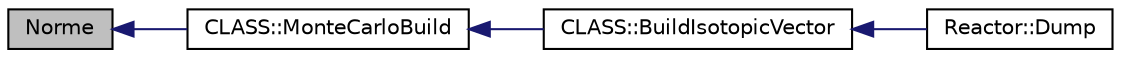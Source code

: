 digraph G
{
  edge [fontname="Helvetica",fontsize="10",labelfontname="Helvetica",labelfontsize="10"];
  node [fontname="Helvetica",fontsize="10",shape=record];
  rankdir="LR";
  Node1 [label="Norme",height=0.2,width=0.4,color="black", fillcolor="grey75", style="filled" fontcolor="black"];
  Node1 -> Node2 [dir="back",color="midnightblue",fontsize="10",style="solid",fontname="Helvetica"];
  Node2 [label="CLASS::MonteCarloBuild",height=0.2,width=0.4,color="black", fillcolor="white", style="filled",URL="$class_c_l_a_s_s.html#aad19446649d83e01e6a0e2aba44fd4db",tooltip="Build the needed IV with the MonteCarlo Method."];
  Node2 -> Node3 [dir="back",color="midnightblue",fontsize="10",style="solid",fontname="Helvetica"];
  Node3 [label="CLASS::BuildIsotopicVector",height=0.2,width=0.4,color="black", fillcolor="white", style="filled",URL="$class_c_l_a_s_s.html#a38540c368982b9214ad3bf0921f716c5",tooltip="Build The needed Isotopic Vector from the stock."];
  Node3 -> Node4 [dir="back",color="midnightblue",fontsize="10",style="solid",fontname="Helvetica"];
  Node4 [label="Reactor::Dump",height=0.2,width=0.4,color="black", fillcolor="white", style="filled",URL="$class_reactor.html#a62ecaa3d122030fb9a44396c297e032b",tooltip="Write Modification (IV In/Out, filling the TF...)"];
}
